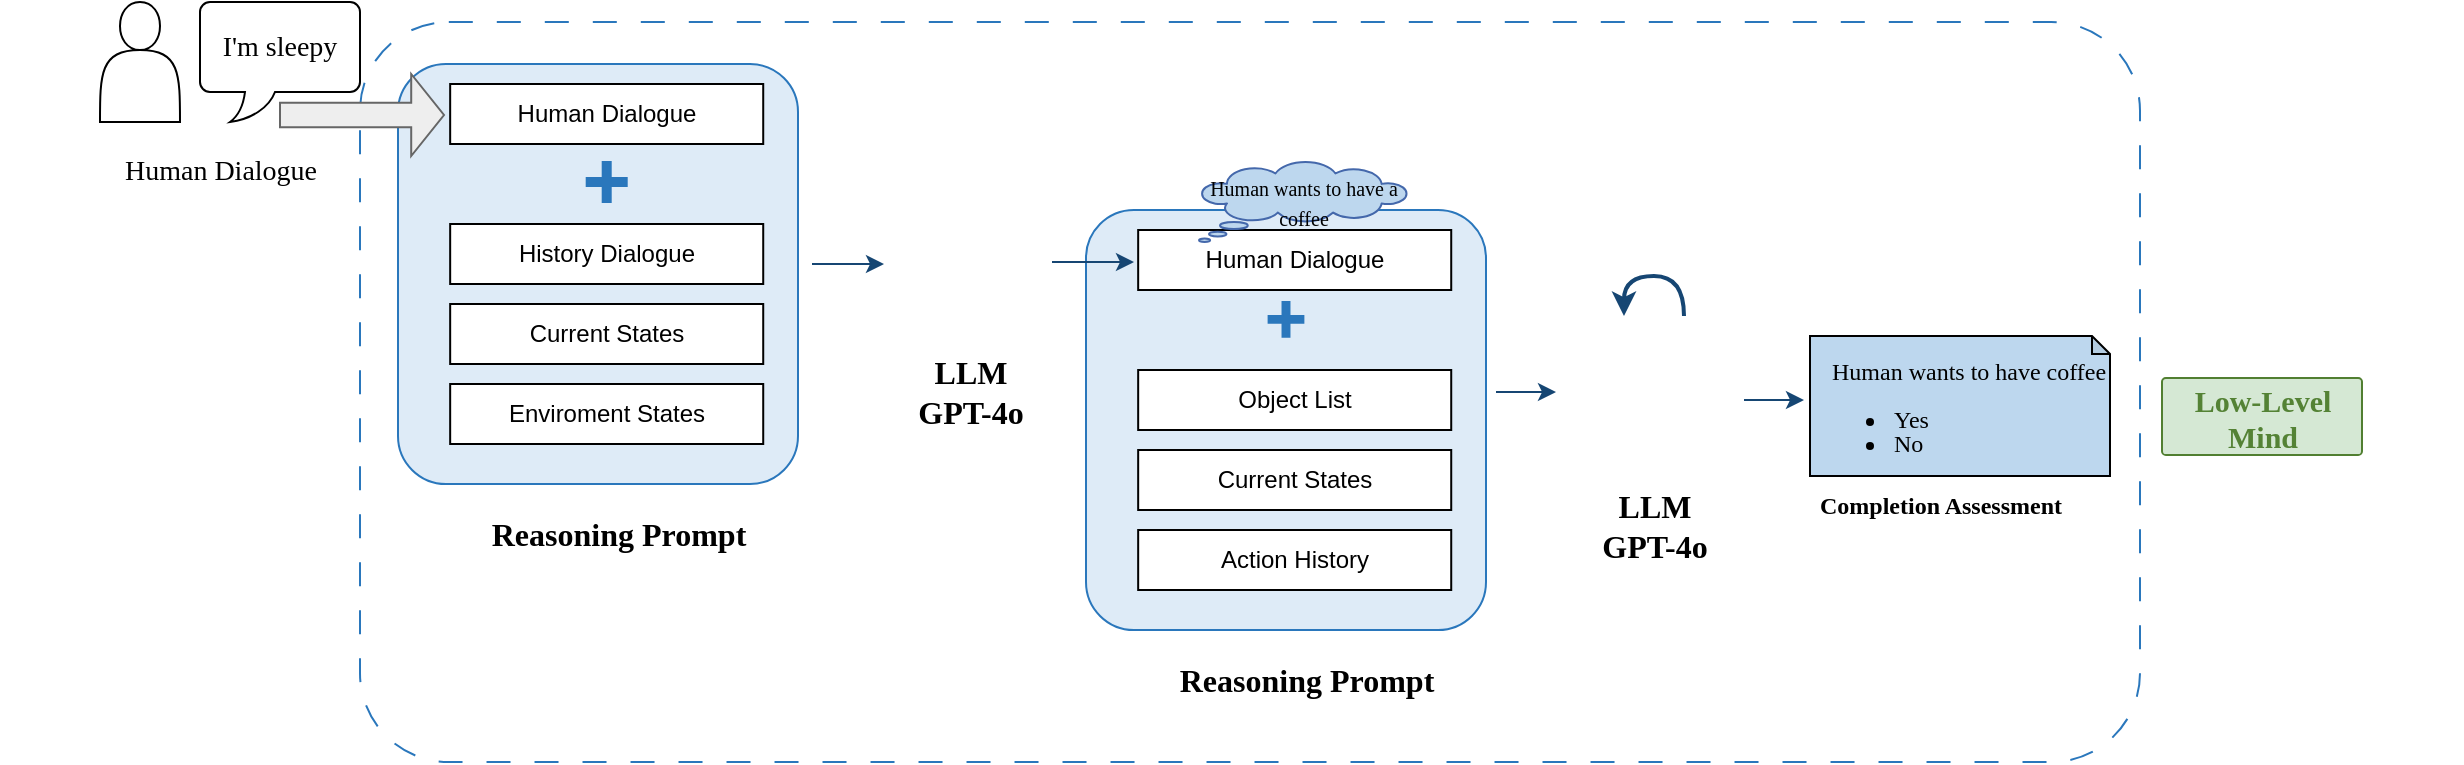 <mxfile version="26.0.11">
  <diagram name="第 1 页" id="6OsEueN8ciZ8ijTwi9Zg">
    <mxGraphModel dx="2343" dy="1019" grid="0" gridSize="10" guides="1" tooltips="1" connect="1" arrows="1" fold="1" page="1" pageScale="1" pageWidth="827" pageHeight="1169" math="0" shadow="0">
      <root>
        <mxCell id="0" />
        <mxCell id="1" parent="0" />
        <mxCell id="lzfWC1ChqtZ4avR7ghm4-158" value="" style="rounded=1;arcSize=12;whiteSpace=wrap;html=1;fillColor=light-dark(#FFFFFF,#1D293B);strokeColor=light-dark(#2a77bc, #5c79a3);dashed=1;dashPattern=12 12;" vertex="1" parent="1">
          <mxGeometry x="160" y="10" width="890" height="370" as="geometry" />
        </mxCell>
        <mxCell id="lzfWC1ChqtZ4avR7ghm4-130" value="" style="group" vertex="1" connectable="0" parent="1">
          <mxGeometry x="523" y="104" width="200" height="250" as="geometry" />
        </mxCell>
        <mxCell id="lzfWC1ChqtZ4avR7ghm4-131" value="" style="rounded=1;arcSize=12;whiteSpace=wrap;html=1;fillColor=light-dark(#deebf7, #1d293b);strokeColor=light-dark(#2a77bc, #5c79a3);" vertex="1" parent="lzfWC1ChqtZ4avR7ghm4-130">
          <mxGeometry width="200" height="210" as="geometry" />
        </mxCell>
        <mxCell id="lzfWC1ChqtZ4avR7ghm4-132" value="" style="group" vertex="1" connectable="0" parent="lzfWC1ChqtZ4avR7ghm4-130">
          <mxGeometry x="26.087" y="10" width="156.522" height="240" as="geometry" />
        </mxCell>
        <mxCell id="lzfWC1ChqtZ4avR7ghm4-133" value="" style="group" vertex="1" connectable="0" parent="lzfWC1ChqtZ4avR7ghm4-132">
          <mxGeometry width="156.522" height="30" as="geometry" />
        </mxCell>
        <mxCell id="lzfWC1ChqtZ4avR7ghm4-134" value="" style="verticalLabelPosition=bottom;verticalAlign=top;html=1;shape=mxgraph.basic.rect;fillColor2=none;strokeWidth=1;size=20;indent=5;" vertex="1" parent="lzfWC1ChqtZ4avR7ghm4-133">
          <mxGeometry width="156.522" height="30" as="geometry" />
        </mxCell>
        <mxCell id="lzfWC1ChqtZ4avR7ghm4-135" value="Human Dialogue" style="text;html=1;align=center;verticalAlign=middle;whiteSpace=wrap;rounded=0;" vertex="1" parent="lzfWC1ChqtZ4avR7ghm4-133">
          <mxGeometry y="7.5" width="156.522" height="15" as="geometry" />
        </mxCell>
        <mxCell id="lzfWC1ChqtZ4avR7ghm4-136" value="" style="group" vertex="1" connectable="0" parent="lzfWC1ChqtZ4avR7ghm4-132">
          <mxGeometry y="70" width="156.522" height="30" as="geometry" />
        </mxCell>
        <mxCell id="lzfWC1ChqtZ4avR7ghm4-137" value="" style="verticalLabelPosition=bottom;verticalAlign=top;html=1;shape=mxgraph.basic.rect;fillColor2=none;strokeWidth=1;size=20;indent=5;" vertex="1" parent="lzfWC1ChqtZ4avR7ghm4-136">
          <mxGeometry width="156.522" height="30" as="geometry" />
        </mxCell>
        <mxCell id="lzfWC1ChqtZ4avR7ghm4-138" value="Object List" style="text;html=1;align=center;verticalAlign=middle;whiteSpace=wrap;rounded=0;" vertex="1" parent="lzfWC1ChqtZ4avR7ghm4-136">
          <mxGeometry y="7.5" width="156.522" height="15" as="geometry" />
        </mxCell>
        <mxCell id="lzfWC1ChqtZ4avR7ghm4-139" value="" style="group" vertex="1" connectable="0" parent="lzfWC1ChqtZ4avR7ghm4-132">
          <mxGeometry y="110" width="156.522" height="30" as="geometry" />
        </mxCell>
        <mxCell id="lzfWC1ChqtZ4avR7ghm4-140" value="" style="verticalLabelPosition=bottom;verticalAlign=top;html=1;shape=mxgraph.basic.rect;fillColor2=none;strokeWidth=1;size=20;indent=5;" vertex="1" parent="lzfWC1ChqtZ4avR7ghm4-139">
          <mxGeometry width="156.522" height="30" as="geometry" />
        </mxCell>
        <mxCell id="lzfWC1ChqtZ4avR7ghm4-141" value="Current States" style="text;html=1;align=center;verticalAlign=middle;whiteSpace=wrap;rounded=0;" vertex="1" parent="lzfWC1ChqtZ4avR7ghm4-139">
          <mxGeometry y="7.5" width="156.522" height="15" as="geometry" />
        </mxCell>
        <mxCell id="lzfWC1ChqtZ4avR7ghm4-142" value="" style="group" vertex="1" connectable="0" parent="lzfWC1ChqtZ4avR7ghm4-132">
          <mxGeometry y="150" width="156.522" height="30" as="geometry" />
        </mxCell>
        <mxCell id="lzfWC1ChqtZ4avR7ghm4-143" value="" style="verticalLabelPosition=bottom;verticalAlign=top;html=1;shape=mxgraph.basic.rect;fillColor2=none;strokeWidth=1;size=20;indent=5;" vertex="1" parent="lzfWC1ChqtZ4avR7ghm4-142">
          <mxGeometry width="156.522" height="30" as="geometry" />
        </mxCell>
        <mxCell id="lzfWC1ChqtZ4avR7ghm4-144" value="Action History" style="text;html=1;align=center;verticalAlign=middle;whiteSpace=wrap;rounded=0;" vertex="1" parent="lzfWC1ChqtZ4avR7ghm4-142">
          <mxGeometry y="7.5" width="156.522" height="15" as="geometry" />
        </mxCell>
        <mxCell id="lzfWC1ChqtZ4avR7ghm4-145" value="&lt;font face=&quot;Times New Roman&quot; style=&quot;font-size: 16px;&quot;&gt;&lt;b style=&quot;&quot;&gt;Reasoning Prompt&lt;/b&gt;&lt;/font&gt;" style="text;html=1;align=center;verticalAlign=middle;resizable=0;points=[];autosize=1;strokeColor=none;fillColor=none;" vertex="1" parent="lzfWC1ChqtZ4avR7ghm4-132">
          <mxGeometry x="8.696" y="210" width="150" height="30" as="geometry" />
        </mxCell>
        <mxCell id="lzfWC1ChqtZ4avR7ghm4-146" value="" style="shape=cross;whiteSpace=wrap;html=1;fillColor=light-dark(#2a77bc, #ededed);strokeColor=light-dark(#2a77bc, #ededed);aspect=fixed;" vertex="1" parent="lzfWC1ChqtZ4avR7ghm4-132">
          <mxGeometry x="65.217" y="36" width="17.391" height="17.391" as="geometry" />
        </mxCell>
        <mxCell id="lzfWC1ChqtZ4avR7ghm4-20" value="" style="group" vertex="1" connectable="0" parent="lzfWC1ChqtZ4avR7ghm4-130">
          <mxGeometry x="52.174" y="-84" width="117.391" height="130" as="geometry" />
        </mxCell>
        <mxCell id="lzfWC1ChqtZ4avR7ghm4-21" value="" style="group" vertex="1" connectable="0" parent="lzfWC1ChqtZ4avR7ghm4-20">
          <mxGeometry y="60" width="113.043" height="60" as="geometry" />
        </mxCell>
        <mxCell id="lzfWC1ChqtZ4avR7ghm4-22" value="&lt;font style=&quot;font-size: 10px;&quot; face=&quot;Times New Roman&quot;&gt;Human wants to have a coffee&lt;/font&gt;" style="whiteSpace=wrap;html=1;shape=mxgraph.basic.cloud_callout;strokeColor=light-dark(#4468ab, #319eff);fillColor=light-dark(#bdd7ee, #1e4a76);" vertex="1" parent="lzfWC1ChqtZ4avR7ghm4-21">
          <mxGeometry x="4.348" width="104.348" height="40.0" as="geometry" />
        </mxCell>
        <mxCell id="lzfWC1ChqtZ4avR7ghm4-129" value="" style="group" vertex="1" connectable="0" parent="1">
          <mxGeometry x="179" y="31" width="200" height="250" as="geometry" />
        </mxCell>
        <mxCell id="lzfWC1ChqtZ4avR7ghm4-2" value="" style="rounded=1;arcSize=12;whiteSpace=wrap;html=1;fillColor=light-dark(#deebf7, #1d293b);strokeColor=light-dark(#2a77bc, #5c79a3);" vertex="1" parent="lzfWC1ChqtZ4avR7ghm4-129">
          <mxGeometry width="200" height="210" as="geometry" />
        </mxCell>
        <mxCell id="lzfWC1ChqtZ4avR7ghm4-102" value="" style="group" vertex="1" connectable="0" parent="lzfWC1ChqtZ4avR7ghm4-129">
          <mxGeometry x="26.087" y="10" width="156.522" height="240" as="geometry" />
        </mxCell>
        <mxCell id="lzfWC1ChqtZ4avR7ghm4-64" value="" style="group" vertex="1" connectable="0" parent="lzfWC1ChqtZ4avR7ghm4-102">
          <mxGeometry width="156.522" height="30" as="geometry" />
        </mxCell>
        <mxCell id="lzfWC1ChqtZ4avR7ghm4-63" value="" style="verticalLabelPosition=bottom;verticalAlign=top;html=1;shape=mxgraph.basic.rect;fillColor2=none;strokeWidth=1;size=20;indent=5;" vertex="1" parent="lzfWC1ChqtZ4avR7ghm4-64">
          <mxGeometry width="156.522" height="30" as="geometry" />
        </mxCell>
        <mxCell id="lzfWC1ChqtZ4avR7ghm4-60" value="Human Dialogue" style="text;html=1;align=center;verticalAlign=middle;whiteSpace=wrap;rounded=0;" vertex="1" parent="lzfWC1ChqtZ4avR7ghm4-64">
          <mxGeometry y="7.5" width="156.522" height="15" as="geometry" />
        </mxCell>
        <mxCell id="lzfWC1ChqtZ4avR7ghm4-65" value="" style="group" vertex="1" connectable="0" parent="lzfWC1ChqtZ4avR7ghm4-102">
          <mxGeometry y="70" width="156.522" height="30" as="geometry" />
        </mxCell>
        <mxCell id="lzfWC1ChqtZ4avR7ghm4-66" value="" style="verticalLabelPosition=bottom;verticalAlign=top;html=1;shape=mxgraph.basic.rect;fillColor2=none;strokeWidth=1;size=20;indent=5;" vertex="1" parent="lzfWC1ChqtZ4avR7ghm4-65">
          <mxGeometry width="156.522" height="30" as="geometry" />
        </mxCell>
        <mxCell id="lzfWC1ChqtZ4avR7ghm4-67" value="History Dialogue" style="text;html=1;align=center;verticalAlign=middle;whiteSpace=wrap;rounded=0;" vertex="1" parent="lzfWC1ChqtZ4avR7ghm4-65">
          <mxGeometry y="7.5" width="156.522" height="15" as="geometry" />
        </mxCell>
        <mxCell id="lzfWC1ChqtZ4avR7ghm4-68" value="" style="group" vertex="1" connectable="0" parent="lzfWC1ChqtZ4avR7ghm4-102">
          <mxGeometry y="110" width="156.522" height="30" as="geometry" />
        </mxCell>
        <mxCell id="lzfWC1ChqtZ4avR7ghm4-69" value="" style="verticalLabelPosition=bottom;verticalAlign=top;html=1;shape=mxgraph.basic.rect;fillColor2=none;strokeWidth=1;size=20;indent=5;" vertex="1" parent="lzfWC1ChqtZ4avR7ghm4-68">
          <mxGeometry width="156.522" height="30" as="geometry" />
        </mxCell>
        <mxCell id="lzfWC1ChqtZ4avR7ghm4-70" value="Current States" style="text;html=1;align=center;verticalAlign=middle;whiteSpace=wrap;rounded=0;" vertex="1" parent="lzfWC1ChqtZ4avR7ghm4-68">
          <mxGeometry y="7.5" width="156.522" height="15" as="geometry" />
        </mxCell>
        <mxCell id="lzfWC1ChqtZ4avR7ghm4-71" value="" style="group" vertex="1" connectable="0" parent="lzfWC1ChqtZ4avR7ghm4-102">
          <mxGeometry y="150" width="156.522" height="30" as="geometry" />
        </mxCell>
        <mxCell id="lzfWC1ChqtZ4avR7ghm4-72" value="" style="verticalLabelPosition=bottom;verticalAlign=top;html=1;shape=mxgraph.basic.rect;fillColor2=none;strokeWidth=1;size=20;indent=5;" vertex="1" parent="lzfWC1ChqtZ4avR7ghm4-71">
          <mxGeometry width="156.522" height="30" as="geometry" />
        </mxCell>
        <mxCell id="lzfWC1ChqtZ4avR7ghm4-73" value="Enviroment States" style="text;html=1;align=center;verticalAlign=middle;whiteSpace=wrap;rounded=0;" vertex="1" parent="lzfWC1ChqtZ4avR7ghm4-71">
          <mxGeometry y="7.5" width="156.522" height="15" as="geometry" />
        </mxCell>
        <mxCell id="lzfWC1ChqtZ4avR7ghm4-74" value="&lt;font face=&quot;Times New Roman&quot; style=&quot;font-size: 16px;&quot;&gt;&lt;b style=&quot;&quot;&gt;Reasoning Prompt&lt;/b&gt;&lt;/font&gt;" style="text;html=1;align=center;verticalAlign=middle;resizable=0;points=[];autosize=1;strokeColor=none;fillColor=none;" vertex="1" parent="lzfWC1ChqtZ4avR7ghm4-102">
          <mxGeometry x="8.696" y="210" width="150" height="30" as="geometry" />
        </mxCell>
        <mxCell id="lzfWC1ChqtZ4avR7ghm4-86" value="" style="shape=cross;whiteSpace=wrap;html=1;fillColor=light-dark(#2a77bc, #ededed);strokeColor=light-dark(#2a77bc, #ededed);aspect=fixed;" vertex="1" parent="lzfWC1ChqtZ4avR7ghm4-102">
          <mxGeometry x="68.263" y="39" width="20" height="20" as="geometry" />
        </mxCell>
        <mxCell id="lzfWC1ChqtZ4avR7ghm4-152" value="" style="shape=singleArrow;whiteSpace=wrap;html=1;fillColor=light-dark(#eeeeee, #1a1a1a);strokeColor=#666666;gradientColor=none;" vertex="1" parent="lzfWC1ChqtZ4avR7ghm4-129">
          <mxGeometry x="-59" y="5" width="82" height="41" as="geometry" />
        </mxCell>
        <mxCell id="lzfWC1ChqtZ4avR7ghm4-3" value="" style="group" vertex="1" connectable="0" parent="1">
          <mxGeometry x="30" width="140" height="100" as="geometry" />
        </mxCell>
        <mxCell id="lzfWC1ChqtZ4avR7ghm4-4" value="" style="group" vertex="1" connectable="0" parent="lzfWC1ChqtZ4avR7ghm4-3">
          <mxGeometry x="-50" width="190" height="88" as="geometry" />
        </mxCell>
        <mxCell id="lzfWC1ChqtZ4avR7ghm4-5" value="" style="shape=actor;whiteSpace=wrap;html=1;" vertex="1" parent="lzfWC1ChqtZ4avR7ghm4-4">
          <mxGeometry x="50" width="40" height="60" as="geometry" />
        </mxCell>
        <mxCell id="lzfWC1ChqtZ4avR7ghm4-6" value="&lt;font face=&quot;Times New Roman&quot; style=&quot;font-size: 14px;&quot;&gt;I&#39;m sleepy&lt;/font&gt;" style="whiteSpace=wrap;html=1;shape=mxgraph.basic.roundRectCallout;dx=30;dy=15;size=5;boundedLbl=1;" vertex="1" parent="lzfWC1ChqtZ4avR7ghm4-4">
          <mxGeometry x="100" width="80" height="60" as="geometry" />
        </mxCell>
        <mxCell id="lzfWC1ChqtZ4avR7ghm4-7" value="&lt;font face=&quot;Times New Roman&quot; style=&quot;font-size: 14px;&quot;&gt;Human Dialogue&lt;/font&gt;" style="text;html=1;align=center;verticalAlign=middle;resizable=0;points=[];autosize=1;strokeColor=none;fillColor=none;" vertex="1" parent="lzfWC1ChqtZ4avR7ghm4-3">
          <mxGeometry y="70" width="120" height="30" as="geometry" />
        </mxCell>
        <mxCell id="lzfWC1ChqtZ4avR7ghm4-8" style="edgeStyle=orthogonalEdgeStyle;rounded=1;orthogonalLoop=1;jettySize=auto;html=1;fillColor=#1ba1e2;strokeColor=light-dark(#164673, #51afe7);curved=0;textShadow=1;" edge="1" parent="1">
          <mxGeometry relative="1" as="geometry">
            <mxPoint x="386" y="131" as="sourcePoint" />
            <mxPoint x="422" y="131" as="targetPoint" />
          </mxGeometry>
        </mxCell>
        <mxCell id="lzfWC1ChqtZ4avR7ghm4-53" value="" style="group" vertex="1" connectable="0" parent="1">
          <mxGeometry x="1061" y="179" width="150" height="57" as="geometry" />
        </mxCell>
        <mxCell id="lzfWC1ChqtZ4avR7ghm4-1" value="" style="rounded=1;arcSize=5;whiteSpace=wrap;html=1;fillColor=#d5e8d4;strokeColor=light-dark(#517f31, #446e2c);" vertex="1" parent="lzfWC1ChqtZ4avR7ghm4-53">
          <mxGeometry y="9" width="100" height="38.5" as="geometry" />
        </mxCell>
        <mxCell id="lzfWC1ChqtZ4avR7ghm4-25" value="&lt;font style=&quot;font-size: 15px;&quot; face=&quot;Times New Roman&quot;&gt;Low-Level&lt;/font&gt;&lt;div&gt;&lt;font style=&quot;font-size: 15px;&quot; face=&quot;Times New Roman&quot;&gt;Mind&lt;/font&gt;&lt;/div&gt;" style="text;html=1;align=center;verticalAlign=middle;resizable=0;points=[];autosize=1;strokeColor=none;fillColor=none;fontColor=light-dark(#548235, #69c195);fontStyle=1" vertex="1" parent="lzfWC1ChqtZ4avR7ghm4-53">
          <mxGeometry x="5" y="3.8" width="90" height="50" as="geometry" />
        </mxCell>
        <mxCell id="lzfWC1ChqtZ4avR7ghm4-55" value="" style="group" vertex="1" connectable="0" parent="1">
          <mxGeometry x="885" y="137" width="150" height="130" as="geometry" />
        </mxCell>
        <mxCell id="lzfWC1ChqtZ4avR7ghm4-40" value="" style="group" vertex="1" connectable="0" parent="lzfWC1ChqtZ4avR7ghm4-55">
          <mxGeometry width="130.645" height="130" as="geometry" />
        </mxCell>
        <mxCell id="lzfWC1ChqtZ4avR7ghm4-41" value="&lt;b&gt;&lt;font face=&quot;Times New Roman&quot;&gt;Completion Assessment&lt;/font&gt;&lt;/b&gt;" style="text;html=1;align=center;verticalAlign=middle;resizable=0;points=[];autosize=1;strokeColor=none;fillColor=none;" vertex="1" parent="lzfWC1ChqtZ4avR7ghm4-40">
          <mxGeometry x="-4.839" y="100" width="140" height="30" as="geometry" />
        </mxCell>
        <mxCell id="lzfWC1ChqtZ4avR7ghm4-44" value="&lt;div style=&quot;text-align: center; line-height: 100%;&quot;&gt;&lt;span style=&quot;background-color: transparent; color: light-dark(rgb(0, 0, 0), rgb(255, 255, 255)); font-family: &amp;quot;Times New Roman&amp;quot;;&quot;&gt;&amp;nbsp; &amp;nbsp; &amp;nbsp;&lt;/span&gt;&lt;/div&gt;&lt;div style=&quot;text-align: center; line-height: 100%;&quot;&gt;&lt;span style=&quot;background-color: transparent; color: light-dark(rgb(0, 0, 0), rgb(255, 255, 255)); font-family: &amp;quot;Times New Roman&amp;quot;;&quot;&gt;&amp;nbsp; &amp;nbsp;&lt;/span&gt;&lt;span style=&quot;font-family: &amp;quot;Times New Roman&amp;quot;; background-color: transparent; color: light-dark(rgb(0, 0, 0), rgb(255, 255, 255));&quot;&gt;Human wants to have coffee&lt;/span&gt;&lt;/div&gt;&lt;ul style=&quot;line-height: 100%;&quot;&gt;&lt;li&gt;&lt;font face=&quot;Times New Roman&quot;&gt;Yes&lt;/font&gt;&lt;/li&gt;&lt;li&gt;&lt;font face=&quot;Times New Roman&quot;&gt;No&lt;/font&gt;&lt;/li&gt;&lt;/ul&gt;" style="shape=note;whiteSpace=wrap;html=1;backgroundOutline=1;darkOpacity=0.05;align=left;size=9;fillColor=light-dark(#bdd7ee, #ededed);" vertex="1" parent="lzfWC1ChqtZ4avR7ghm4-55">
          <mxGeometry y="30" width="150" height="70" as="geometry" />
        </mxCell>
        <mxCell id="lzfWC1ChqtZ4avR7ghm4-87" style="edgeStyle=orthogonalEdgeStyle;rounded=1;orthogonalLoop=1;jettySize=auto;html=1;fillColor=#1ba1e2;strokeColor=light-dark(#164673, #51afe7);curved=0;textShadow=1;" edge="1" parent="1">
          <mxGeometry relative="1" as="geometry">
            <mxPoint x="506" y="130" as="sourcePoint" />
            <mxPoint x="547" y="130" as="targetPoint" />
          </mxGeometry>
        </mxCell>
        <mxCell id="lzfWC1ChqtZ4avR7ghm4-128" value="" style="group" vertex="1" connectable="0" parent="1">
          <mxGeometry x="420" y="80" width="90" height="165" as="geometry" />
        </mxCell>
        <mxCell id="lzfWC1ChqtZ4avR7ghm4-42" value="" style="shape=image;html=1;verticalAlign=top;verticalLabelPosition=bottom;labelBackgroundColor=#ffffff;imageAspect=0;aspect=fixed;image=https://cdn0.iconfinder.com/data/icons/phosphor-light-vol-1/256/brain-light-128.png;imageBackground=none;imageBorder=none;" vertex="1" parent="lzfWC1ChqtZ4avR7ghm4-128">
          <mxGeometry x="3.5" y="7.5" width="83" height="83" as="geometry" />
        </mxCell>
        <mxCell id="lzfWC1ChqtZ4avR7ghm4-18" value="" style="group;fontStyle=0;strokeWidth=1;" vertex="1" connectable="0" parent="lzfWC1ChqtZ4avR7ghm4-128">
          <mxGeometry width="90" height="165" as="geometry" />
        </mxCell>
        <mxCell id="lzfWC1ChqtZ4avR7ghm4-19" value="&lt;font style=&quot;font-size: 16px;&quot; face=&quot;Times New Roman&quot;&gt;&lt;b style=&quot;&quot;&gt;LLM&lt;/b&gt;&lt;/font&gt;&lt;div&gt;&lt;font style=&quot;font-size: 16px;&quot; face=&quot;Times New Roman&quot;&gt;&lt;b style=&quot;&quot;&gt;GPT-4o&lt;/b&gt;&lt;/font&gt;&lt;/div&gt;" style="text;html=1;align=center;verticalAlign=middle;resizable=0;points=[];autosize=1;strokeColor=none;fillColor=none;" vertex="1" parent="lzfWC1ChqtZ4avR7ghm4-18">
          <mxGeometry x="5.436" y="90" width="80" height="50" as="geometry" />
        </mxCell>
        <mxCell id="lzfWC1ChqtZ4avR7ghm4-147" value="" style="group" vertex="1" connectable="0" parent="1">
          <mxGeometry x="762" y="146.5" width="90" height="165" as="geometry" />
        </mxCell>
        <mxCell id="lzfWC1ChqtZ4avR7ghm4-148" value="" style="shape=image;html=1;verticalAlign=top;verticalLabelPosition=bottom;labelBackgroundColor=#ffffff;imageAspect=0;aspect=fixed;image=https://cdn0.iconfinder.com/data/icons/phosphor-light-vol-1/256/brain-light-128.png;imageBackground=none;imageBorder=none;" vertex="1" parent="lzfWC1ChqtZ4avR7ghm4-147">
          <mxGeometry x="3.5" y="7.5" width="83" height="83" as="geometry" />
        </mxCell>
        <mxCell id="lzfWC1ChqtZ4avR7ghm4-149" value="" style="group;fontStyle=0;strokeWidth=1;" vertex="1" connectable="0" parent="lzfWC1ChqtZ4avR7ghm4-147">
          <mxGeometry width="90" height="165" as="geometry" />
        </mxCell>
        <mxCell id="lzfWC1ChqtZ4avR7ghm4-150" value="&lt;font style=&quot;font-size: 16px;&quot; face=&quot;Times New Roman&quot;&gt;&lt;b style=&quot;&quot;&gt;LLM&lt;/b&gt;&lt;/font&gt;&lt;div&gt;&lt;font style=&quot;font-size: 16px;&quot; face=&quot;Times New Roman&quot;&gt;&lt;b style=&quot;&quot;&gt;GPT-4o&lt;/b&gt;&lt;/font&gt;&lt;/div&gt;" style="text;html=1;align=center;verticalAlign=middle;resizable=0;points=[];autosize=1;strokeColor=none;fillColor=none;" vertex="1" parent="lzfWC1ChqtZ4avR7ghm4-149">
          <mxGeometry x="5.436" y="90" width="80" height="50" as="geometry" />
        </mxCell>
        <mxCell id="lzfWC1ChqtZ4avR7ghm4-151" style="edgeStyle=orthogonalEdgeStyle;rounded=1;orthogonalLoop=1;jettySize=auto;html=1;fillColor=#1ba1e2;strokeColor=light-dark(#164673, #51afe7);curved=0;textShadow=1;" edge="1" parent="1">
          <mxGeometry relative="1" as="geometry">
            <mxPoint x="728" y="195" as="sourcePoint" />
            <mxPoint x="758" y="195" as="targetPoint" />
          </mxGeometry>
        </mxCell>
        <mxCell id="lzfWC1ChqtZ4avR7ghm4-154" style="edgeStyle=orthogonalEdgeStyle;rounded=1;orthogonalLoop=1;jettySize=auto;html=1;fillColor=#1ba1e2;strokeColor=light-dark(#164673, #51afe7);curved=0;textShadow=1;" edge="1" parent="1">
          <mxGeometry relative="1" as="geometry">
            <mxPoint x="852" y="199" as="sourcePoint" />
            <mxPoint x="882" y="199" as="targetPoint" />
          </mxGeometry>
        </mxCell>
        <mxCell id="lzfWC1ChqtZ4avR7ghm4-157" value="" style="curved=1;endArrow=classic;html=1;rounded=0;strokeWidth=2;strokeColor=light-dark(#164673, #ededed);" edge="1" parent="1">
          <mxGeometry width="50" height="50" relative="1" as="geometry">
            <mxPoint x="822" y="157" as="sourcePoint" />
            <mxPoint x="792" y="157" as="targetPoint" />
            <Array as="points">
              <mxPoint x="822" y="137" />
              <mxPoint x="792" y="137" />
            </Array>
          </mxGeometry>
        </mxCell>
      </root>
    </mxGraphModel>
  </diagram>
</mxfile>
